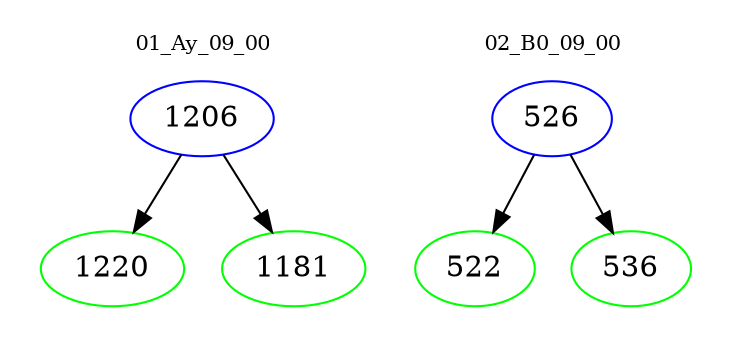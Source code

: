digraph{
subgraph cluster_0 {
color = white
label = "01_Ay_09_00";
fontsize=10;
T0_1206 [label="1206", color="blue"]
T0_1206 -> T0_1220 [color="black"]
T0_1220 [label="1220", color="green"]
T0_1206 -> T0_1181 [color="black"]
T0_1181 [label="1181", color="green"]
}
subgraph cluster_1 {
color = white
label = "02_B0_09_00";
fontsize=10;
T1_526 [label="526", color="blue"]
T1_526 -> T1_522 [color="black"]
T1_522 [label="522", color="green"]
T1_526 -> T1_536 [color="black"]
T1_536 [label="536", color="green"]
}
}
